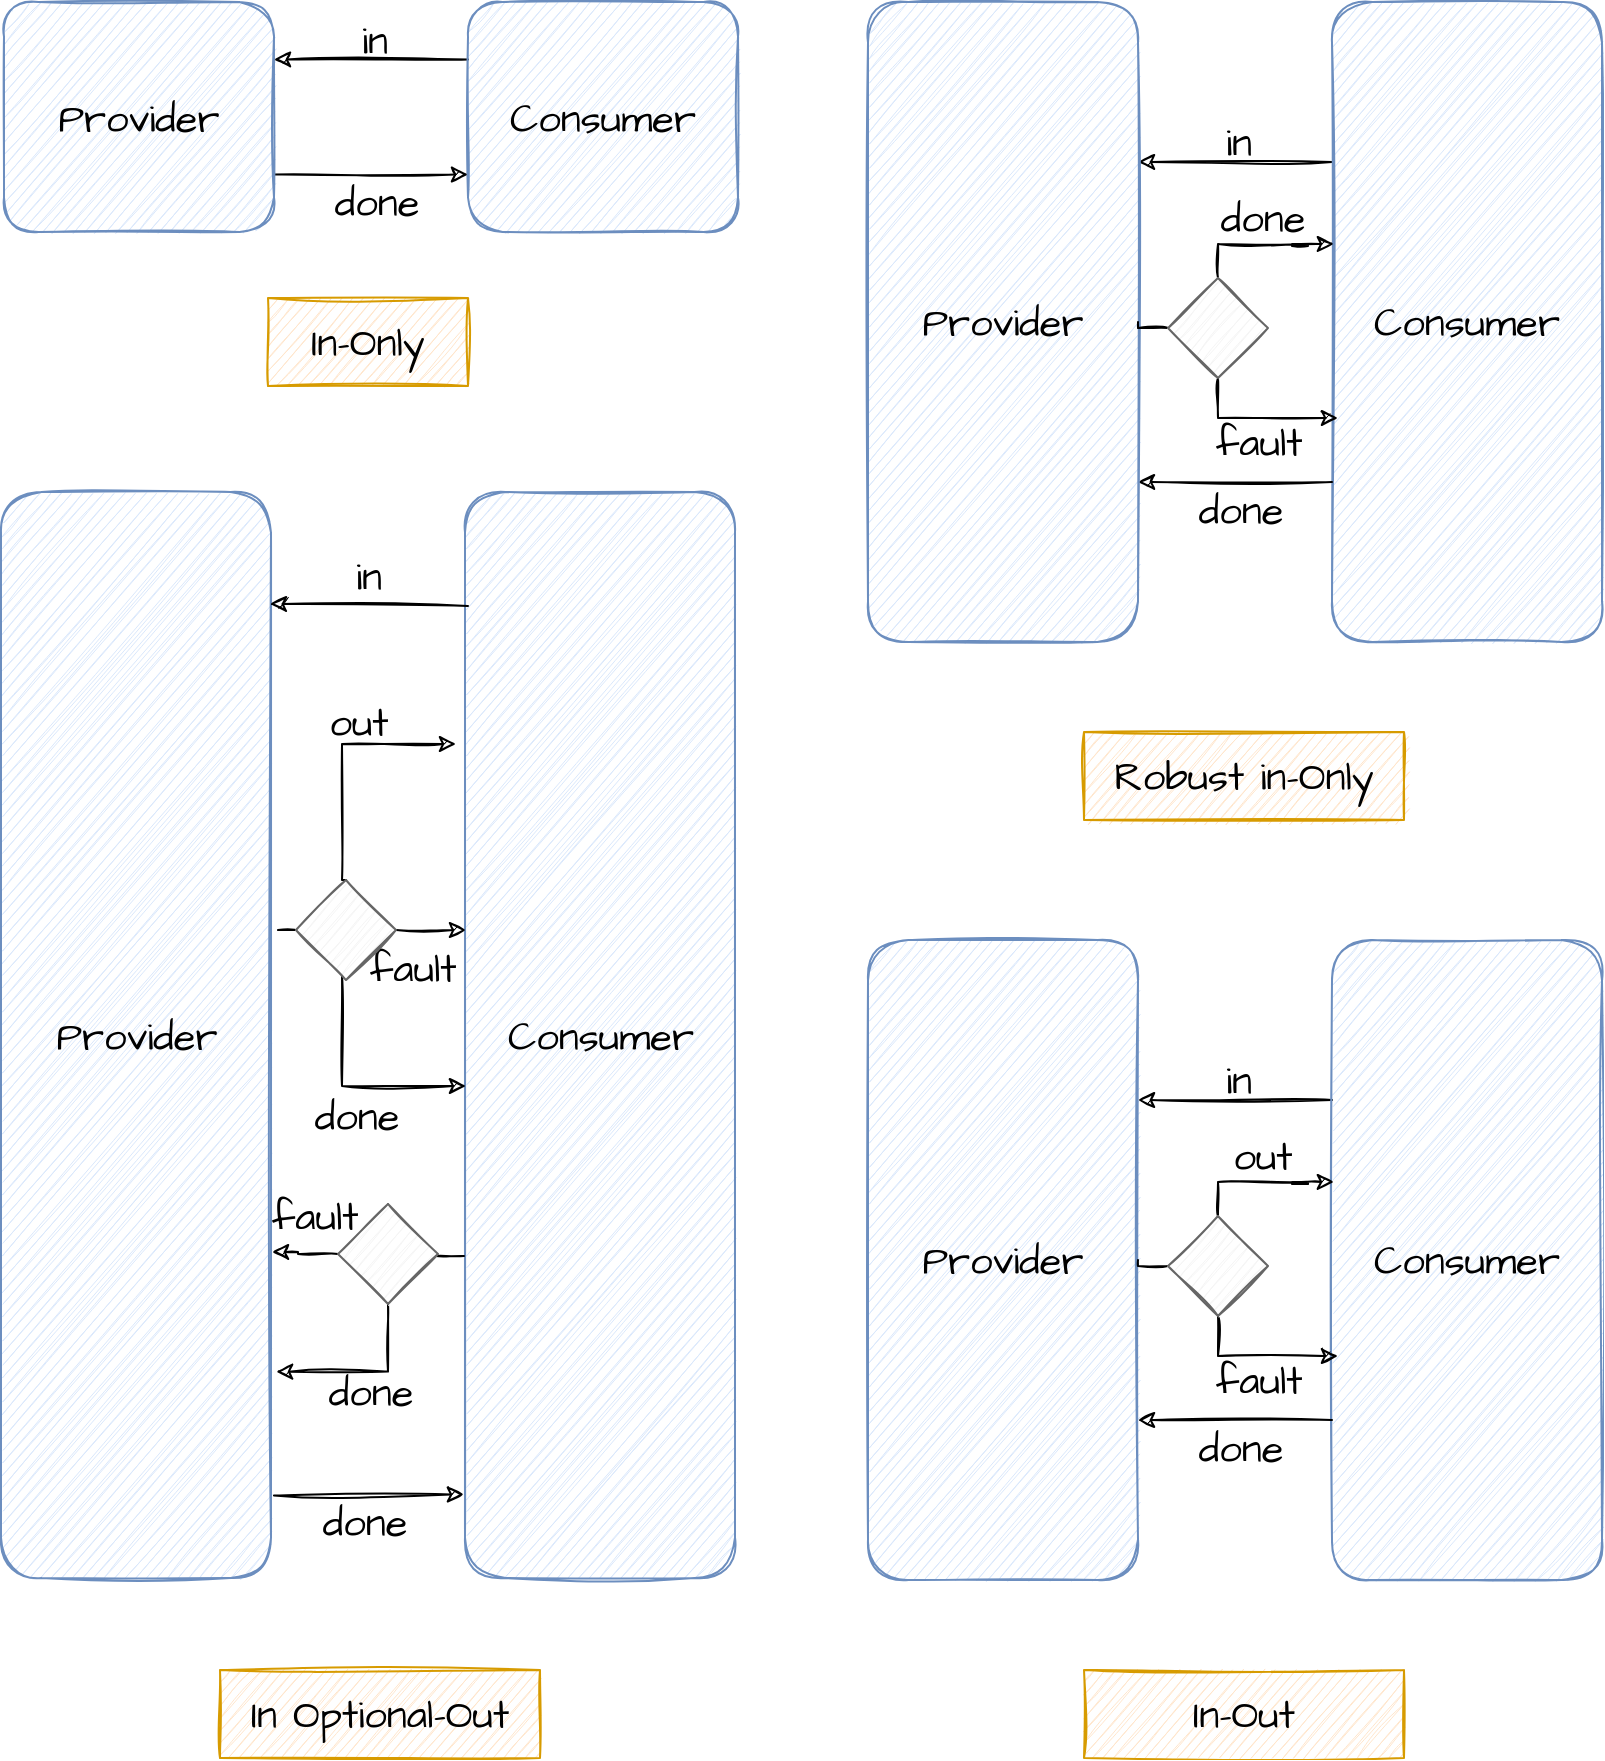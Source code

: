 <mxfile version="16.0.3" type="device"><diagram id="iR7kW6d5z7mH8W_eMVzF" name="Page-1"><mxGraphModel dx="1422" dy="745" grid="0" gridSize="10" guides="1" tooltips="1" connect="1" arrows="1" fold="1" page="1" pageScale="1" pageWidth="827" pageHeight="1169" math="0" shadow="0"><root><mxCell id="0"/><mxCell id="1" parent="0"/><mxCell id="VYV0EZTNo_HRVwqnredb-2" value="in" style="edgeStyle=orthogonalEdgeStyle;rounded=0;orthogonalLoop=1;jettySize=auto;html=1;exitX=0;exitY=0.25;exitDx=0;exitDy=0;entryX=1;entryY=0.25;entryDx=0;entryDy=0;sketch=1;labelBackgroundColor=none;fontSize=20;fontFamily=Architects Daughter;fontSource=https%3A%2F%2Ffonts.googleapis.com%2Fcss%3Ffamily%3DArchitects%2BDaughter;" edge="1" parent="1" source="LwVA78MGahFg6l0W7koL-2" target="VYV0EZTNo_HRVwqnredb-1"><mxGeometry x="-0.023" y="-10" relative="1" as="geometry"><mxPoint as="offset"/></mxGeometry></mxCell><mxCell id="LwVA78MGahFg6l0W7koL-2" value="Consumer" style="rounded=1;whiteSpace=wrap;html=1;sketch=1;hachureGap=4;fontFamily=Architects Daughter;fontSource=https%3A%2F%2Ffonts.googleapis.com%2Fcss%3Ffamily%3DArchitects%2BDaughter;fontSize=20;fillColor=#dae8fc;strokeColor=#6c8ebf;" parent="1" vertex="1"><mxGeometry x="245" y="55" width="135" height="115" as="geometry"/></mxCell><mxCell id="VYV0EZTNo_HRVwqnredb-3" value="done" style="edgeStyle=orthogonalEdgeStyle;rounded=0;orthogonalLoop=1;jettySize=auto;html=1;exitX=1;exitY=0.75;exitDx=0;exitDy=0;entryX=0;entryY=0.75;entryDx=0;entryDy=0;sketch=1;fontSize=20;fontFamily=Architects Daughter;fontSource=https%3A%2F%2Ffonts.googleapis.com%2Fcss%3Ffamily%3DArchitects%2BDaughter;labelBackgroundColor=none;" edge="1" parent="1" source="VYV0EZTNo_HRVwqnredb-1" target="LwVA78MGahFg6l0W7koL-2"><mxGeometry x="0.038" y="-14" relative="1" as="geometry"><mxPoint as="offset"/></mxGeometry></mxCell><mxCell id="VYV0EZTNo_HRVwqnredb-1" value="Provider" style="rounded=1;whiteSpace=wrap;html=1;sketch=1;hachureGap=4;fontFamily=Architects Daughter;fontSource=https%3A%2F%2Ffonts.googleapis.com%2Fcss%3Ffamily%3DArchitects%2BDaughter;fontSize=20;fillColor=#dae8fc;strokeColor=#6c8ebf;" vertex="1" parent="1"><mxGeometry x="13" y="55" width="135" height="115" as="geometry"/></mxCell><mxCell id="VYV0EZTNo_HRVwqnredb-4" value="In-Only" style="text;html=1;strokeColor=#d79b00;fillColor=#ffe6cc;align=center;verticalAlign=middle;whiteSpace=wrap;rounded=0;fontFamily=Architects Daughter;fontSource=https%3A%2F%2Ffonts.googleapis.com%2Fcss%3Ffamily%3DArchitects%2BDaughter;fontSize=20;sketch=1;" vertex="1" parent="1"><mxGeometry x="145" y="203" width="100" height="44" as="geometry"/></mxCell><mxCell id="VYV0EZTNo_HRVwqnredb-15" value="in" style="edgeStyle=orthogonalEdgeStyle;rounded=0;orthogonalLoop=1;jettySize=auto;html=1;exitX=0;exitY=0.25;exitDx=0;exitDy=0;entryX=1;entryY=0.25;entryDx=0;entryDy=0;sketch=1;labelBackgroundColor=none;fontSize=20;fontFamily=Architects Daughter;fontSource=https%3A%2F%2Ffonts.googleapis.com%2Fcss%3Ffamily%3DArchitects%2BDaughter;" edge="1" parent="1" source="VYV0EZTNo_HRVwqnredb-16" target="VYV0EZTNo_HRVwqnredb-18"><mxGeometry x="-0.023" y="-10" relative="1" as="geometry"><mxPoint as="offset"/></mxGeometry></mxCell><mxCell id="VYV0EZTNo_HRVwqnredb-16" value="Consumer" style="rounded=1;whiteSpace=wrap;html=1;sketch=1;hachureGap=4;fontFamily=Architects Daughter;fontSource=https%3A%2F%2Ffonts.googleapis.com%2Fcss%3Ffamily%3DArchitects%2BDaughter;fontSize=20;fillColor=#dae8fc;strokeColor=#6c8ebf;" vertex="1" parent="1"><mxGeometry x="677" y="55" width="135" height="320" as="geometry"/></mxCell><mxCell id="VYV0EZTNo_HRVwqnredb-17" value="done" style="edgeStyle=orthogonalEdgeStyle;rounded=0;orthogonalLoop=1;jettySize=auto;html=1;exitX=1;exitY=0.75;exitDx=0;exitDy=0;entryX=0;entryY=0.75;entryDx=0;entryDy=0;sketch=1;fontSize=20;fontFamily=Architects Daughter;fontSource=https%3A%2F%2Ffonts.googleapis.com%2Fcss%3Ffamily%3DArchitects%2BDaughter;endArrow=none;endFill=0;startArrow=classic;startFill=1;labelBackgroundColor=none;" edge="1" parent="1" source="VYV0EZTNo_HRVwqnredb-18" target="VYV0EZTNo_HRVwqnredb-16"><mxGeometry x="0.038" y="-14" relative="1" as="geometry"><mxPoint as="offset"/></mxGeometry></mxCell><mxCell id="VYV0EZTNo_HRVwqnredb-18" value="Provider" style="rounded=1;whiteSpace=wrap;html=1;sketch=1;hachureGap=4;fontFamily=Architects Daughter;fontSource=https%3A%2F%2Ffonts.googleapis.com%2Fcss%3Ffamily%3DArchitects%2BDaughter;fontSize=20;fillColor=#dae8fc;strokeColor=#6c8ebf;" vertex="1" parent="1"><mxGeometry x="445" y="55" width="135" height="320" as="geometry"/></mxCell><mxCell id="VYV0EZTNo_HRVwqnredb-19" value="Robust in-Only" style="text;html=1;strokeColor=#d79b00;fillColor=#ffe6cc;align=center;verticalAlign=middle;whiteSpace=wrap;rounded=0;fontFamily=Architects Daughter;fontSource=https%3A%2F%2Ffonts.googleapis.com%2Fcss%3Ffamily%3DArchitects%2BDaughter;fontSize=20;sketch=1;" vertex="1" parent="1"><mxGeometry x="553" y="420" width="160" height="44" as="geometry"/></mxCell><mxCell id="VYV0EZTNo_HRVwqnredb-21" value="done" style="edgeStyle=orthogonalEdgeStyle;rounded=0;sketch=1;orthogonalLoop=1;jettySize=auto;html=1;entryX=0.007;entryY=0.378;entryDx=0;entryDy=0;entryPerimeter=0;labelBackgroundColor=none;fontFamily=Architects Daughter;fontSource=https%3A%2F%2Ffonts.googleapis.com%2Fcss%3Ffamily%3DArchitects%2BDaughter;fontSize=20;" edge="1" parent="1" source="VYV0EZTNo_HRVwqnredb-20" target="VYV0EZTNo_HRVwqnredb-16"><mxGeometry x="-0.175" y="13" relative="1" as="geometry"><Array as="points"><mxPoint x="620" y="176"/><mxPoint x="665" y="176"/><mxPoint x="665" y="177"/><mxPoint x="657" y="177"/><mxPoint x="657" y="176"/></Array><mxPoint as="offset"/></mxGeometry></mxCell><mxCell id="VYV0EZTNo_HRVwqnredb-22" value="fault" style="edgeStyle=orthogonalEdgeStyle;rounded=0;sketch=1;orthogonalLoop=1;jettySize=auto;html=1;exitX=0.5;exitY=1;exitDx=0;exitDy=0;labelBackgroundColor=none;fontFamily=Architects Daughter;fontSource=https%3A%2F%2Ffonts.googleapis.com%2Fcss%3Ffamily%3DArchitects%2BDaughter;fontSize=20;" edge="1" parent="1" source="VYV0EZTNo_HRVwqnredb-20"><mxGeometry y="-12" relative="1" as="geometry"><mxPoint x="680" y="263" as="targetPoint"/><Array as="points"><mxPoint x="620" y="263"/></Array><mxPoint as="offset"/></mxGeometry></mxCell><mxCell id="VYV0EZTNo_HRVwqnredb-24" style="edgeStyle=orthogonalEdgeStyle;rounded=0;sketch=1;orthogonalLoop=1;jettySize=auto;html=1;exitX=0;exitY=0.5;exitDx=0;exitDy=0;entryX=1;entryY=0.5;entryDx=0;entryDy=0;labelBackgroundColor=none;fontFamily=Architects Daughter;fontSource=https%3A%2F%2Ffonts.googleapis.com%2Fcss%3Ffamily%3DArchitects%2BDaughter;fontSize=20;endArrow=none;endFill=0;" edge="1" parent="1" source="VYV0EZTNo_HRVwqnredb-20" target="VYV0EZTNo_HRVwqnredb-18"><mxGeometry relative="1" as="geometry"/></mxCell><mxCell id="VYV0EZTNo_HRVwqnredb-20" value="" style="rhombus;whiteSpace=wrap;html=1;sketch=1;fontFamily=Architects Daughter;fontSource=https%3A%2F%2Ffonts.googleapis.com%2Fcss%3Ffamily%3DArchitects%2BDaughter;fontSize=20;fillColor=#f5f5f5;fontColor=#333333;strokeColor=#666666;" vertex="1" parent="1"><mxGeometry x="595" y="193" width="50" height="50" as="geometry"/></mxCell><mxCell id="VYV0EZTNo_HRVwqnredb-26" value="Consumer" style="rounded=1;whiteSpace=wrap;html=1;sketch=1;hachureGap=4;fontFamily=Architects Daughter;fontSource=https%3A%2F%2Ffonts.googleapis.com%2Fcss%3Ffamily%3DArchitects%2BDaughter;fontSize=20;fillColor=#dae8fc;strokeColor=#6c8ebf;" vertex="1" parent="1"><mxGeometry x="243.5" y="300" width="135" height="543" as="geometry"/></mxCell><mxCell id="VYV0EZTNo_HRVwqnredb-28" value="Provider" style="rounded=1;whiteSpace=wrap;html=1;sketch=1;hachureGap=4;fontFamily=Architects Daughter;fontSource=https%3A%2F%2Ffonts.googleapis.com%2Fcss%3Ffamily%3DArchitects%2BDaughter;fontSize=20;fillColor=#dae8fc;strokeColor=#6c8ebf;" vertex="1" parent="1"><mxGeometry x="11.5" y="300" width="135" height="543" as="geometry"/></mxCell><mxCell id="VYV0EZTNo_HRVwqnredb-29" value="In Optional-Out" style="text;html=1;strokeColor=#d79b00;fillColor=#ffe6cc;align=center;verticalAlign=middle;whiteSpace=wrap;rounded=0;fontFamily=Architects Daughter;fontSource=https%3A%2F%2Ffonts.googleapis.com%2Fcss%3Ffamily%3DArchitects%2BDaughter;fontSize=20;sketch=1;" vertex="1" parent="1"><mxGeometry x="121" y="889" width="160" height="44" as="geometry"/></mxCell><mxCell id="VYV0EZTNo_HRVwqnredb-34" value="in" style="edgeStyle=orthogonalEdgeStyle;rounded=0;orthogonalLoop=1;jettySize=auto;html=1;exitX=0;exitY=0.25;exitDx=0;exitDy=0;entryX=1;entryY=0.25;entryDx=0;entryDy=0;sketch=1;labelBackgroundColor=none;fontSize=20;fontFamily=Architects Daughter;fontSource=https%3A%2F%2Ffonts.googleapis.com%2Fcss%3Ffamily%3DArchitects%2BDaughter;" edge="1" parent="1" source="VYV0EZTNo_HRVwqnredb-35" target="VYV0EZTNo_HRVwqnredb-37"><mxGeometry x="-0.023" y="-10" relative="1" as="geometry"><mxPoint as="offset"/></mxGeometry></mxCell><mxCell id="VYV0EZTNo_HRVwqnredb-35" value="Consumer" style="rounded=1;whiteSpace=wrap;html=1;sketch=1;hachureGap=4;fontFamily=Architects Daughter;fontSource=https%3A%2F%2Ffonts.googleapis.com%2Fcss%3Ffamily%3DArchitects%2BDaughter;fontSize=20;fillColor=#dae8fc;strokeColor=#6c8ebf;" vertex="1" parent="1"><mxGeometry x="677" y="524" width="135" height="320" as="geometry"/></mxCell><mxCell id="VYV0EZTNo_HRVwqnredb-36" value="done" style="edgeStyle=orthogonalEdgeStyle;rounded=0;orthogonalLoop=1;jettySize=auto;html=1;exitX=1;exitY=0.75;exitDx=0;exitDy=0;entryX=0;entryY=0.75;entryDx=0;entryDy=0;sketch=1;fontSize=20;fontFamily=Architects Daughter;fontSource=https%3A%2F%2Ffonts.googleapis.com%2Fcss%3Ffamily%3DArchitects%2BDaughter;endArrow=none;endFill=0;startArrow=classic;startFill=1;labelBackgroundColor=none;" edge="1" parent="1" source="VYV0EZTNo_HRVwqnredb-37" target="VYV0EZTNo_HRVwqnredb-35"><mxGeometry x="0.038" y="-14" relative="1" as="geometry"><mxPoint as="offset"/></mxGeometry></mxCell><mxCell id="VYV0EZTNo_HRVwqnredb-37" value="Provider" style="rounded=1;whiteSpace=wrap;html=1;sketch=1;hachureGap=4;fontFamily=Architects Daughter;fontSource=https%3A%2F%2Ffonts.googleapis.com%2Fcss%3Ffamily%3DArchitects%2BDaughter;fontSize=20;fillColor=#dae8fc;strokeColor=#6c8ebf;" vertex="1" parent="1"><mxGeometry x="445" y="524" width="135" height="320" as="geometry"/></mxCell><mxCell id="VYV0EZTNo_HRVwqnredb-38" value="In-Out" style="text;html=1;strokeColor=#d79b00;fillColor=#ffe6cc;align=center;verticalAlign=middle;whiteSpace=wrap;rounded=0;fontFamily=Architects Daughter;fontSource=https%3A%2F%2Ffonts.googleapis.com%2Fcss%3Ffamily%3DArchitects%2BDaughter;fontSize=20;sketch=1;" vertex="1" parent="1"><mxGeometry x="553" y="889" width="160" height="44" as="geometry"/></mxCell><mxCell id="VYV0EZTNo_HRVwqnredb-39" value="out" style="edgeStyle=orthogonalEdgeStyle;rounded=0;sketch=1;orthogonalLoop=1;jettySize=auto;html=1;entryX=0.007;entryY=0.378;entryDx=0;entryDy=0;entryPerimeter=0;labelBackgroundColor=none;fontFamily=Architects Daughter;fontSource=https%3A%2F%2Ffonts.googleapis.com%2Fcss%3Ffamily%3DArchitects%2BDaughter;fontSize=20;" edge="1" parent="1" source="VYV0EZTNo_HRVwqnredb-42" target="VYV0EZTNo_HRVwqnredb-35"><mxGeometry x="-0.175" y="13" relative="1" as="geometry"><Array as="points"><mxPoint x="620" y="645"/><mxPoint x="665" y="645"/><mxPoint x="665" y="646"/><mxPoint x="657" y="646"/><mxPoint x="657" y="645"/></Array><mxPoint as="offset"/></mxGeometry></mxCell><mxCell id="VYV0EZTNo_HRVwqnredb-40" value="fault" style="edgeStyle=orthogonalEdgeStyle;rounded=0;sketch=1;orthogonalLoop=1;jettySize=auto;html=1;exitX=0.5;exitY=1;exitDx=0;exitDy=0;labelBackgroundColor=none;fontFamily=Architects Daughter;fontSource=https%3A%2F%2Ffonts.googleapis.com%2Fcss%3Ffamily%3DArchitects%2BDaughter;fontSize=20;" edge="1" parent="1" source="VYV0EZTNo_HRVwqnredb-42"><mxGeometry y="-12" relative="1" as="geometry"><mxPoint x="680" y="732" as="targetPoint"/><Array as="points"><mxPoint x="620" y="732"/></Array><mxPoint as="offset"/></mxGeometry></mxCell><mxCell id="VYV0EZTNo_HRVwqnredb-41" style="edgeStyle=orthogonalEdgeStyle;rounded=0;sketch=1;orthogonalLoop=1;jettySize=auto;html=1;exitX=0;exitY=0.5;exitDx=0;exitDy=0;entryX=1;entryY=0.5;entryDx=0;entryDy=0;labelBackgroundColor=none;fontFamily=Architects Daughter;fontSource=https%3A%2F%2Ffonts.googleapis.com%2Fcss%3Ffamily%3DArchitects%2BDaughter;fontSize=20;endArrow=none;endFill=0;" edge="1" parent="1" source="VYV0EZTNo_HRVwqnredb-42" target="VYV0EZTNo_HRVwqnredb-37"><mxGeometry relative="1" as="geometry"/></mxCell><mxCell id="VYV0EZTNo_HRVwqnredb-42" value="" style="rhombus;whiteSpace=wrap;html=1;sketch=1;fontFamily=Architects Daughter;fontSource=https%3A%2F%2Ffonts.googleapis.com%2Fcss%3Ffamily%3DArchitects%2BDaughter;fontSize=20;fillColor=#f5f5f5;fontColor=#333333;strokeColor=#666666;" vertex="1" parent="1"><mxGeometry x="595" y="662" width="50" height="50" as="geometry"/></mxCell><mxCell id="VYV0EZTNo_HRVwqnredb-45" value="fault" style="edgeStyle=orthogonalEdgeStyle;rounded=0;sketch=1;orthogonalLoop=1;jettySize=auto;html=1;exitX=1;exitY=0.5;exitDx=0;exitDy=0;labelBackgroundColor=none;fontFamily=Architects Daughter;fontSource=https%3A%2F%2Ffonts.googleapis.com%2Fcss%3Ffamily%3DArchitects%2BDaughter;fontSize=20;startArrow=none;startFill=0;endArrow=classic;endFill=1;" edge="1" parent="1" source="VYV0EZTNo_HRVwqnredb-43"><mxGeometry x="-0.543" y="-19" relative="1" as="geometry"><mxPoint x="244" y="519" as="targetPoint"/><mxPoint as="offset"/></mxGeometry></mxCell><mxCell id="VYV0EZTNo_HRVwqnredb-46" value="out" style="edgeStyle=orthogonalEdgeStyle;rounded=0;sketch=1;orthogonalLoop=1;jettySize=auto;html=1;exitX=0.5;exitY=0;exitDx=0;exitDy=0;labelBackgroundColor=none;fontFamily=Architects Daughter;fontSource=https%3A%2F%2Ffonts.googleapis.com%2Fcss%3Ffamily%3DArchitects%2BDaughter;fontSize=20;startArrow=none;startFill=0;endArrow=classic;endFill=1;" edge="1" parent="1" source="VYV0EZTNo_HRVwqnredb-43"><mxGeometry x="0.228" y="11" relative="1" as="geometry"><mxPoint x="239" y="426" as="targetPoint"/><Array as="points"><mxPoint x="182" y="494"/><mxPoint x="182" y="426"/></Array><mxPoint as="offset"/></mxGeometry></mxCell><mxCell id="VYV0EZTNo_HRVwqnredb-47" value="done" style="edgeStyle=orthogonalEdgeStyle;rounded=0;sketch=1;orthogonalLoop=1;jettySize=auto;html=1;labelBackgroundColor=none;fontFamily=Architects Daughter;fontSource=https%3A%2F%2Ffonts.googleapis.com%2Fcss%3Ffamily%3DArchitects%2BDaughter;fontSize=20;startArrow=none;startFill=0;endArrow=classic;endFill=1;" edge="1" parent="1" source="VYV0EZTNo_HRVwqnredb-43"><mxGeometry x="0.06" y="-15" relative="1" as="geometry"><mxPoint x="244" y="597" as="targetPoint"/><Array as="points"><mxPoint x="182" y="597"/><mxPoint x="244" y="597"/></Array><mxPoint as="offset"/></mxGeometry></mxCell><mxCell id="VYV0EZTNo_HRVwqnredb-57" style="edgeStyle=orthogonalEdgeStyle;rounded=0;sketch=1;orthogonalLoop=1;jettySize=auto;html=1;exitX=0;exitY=0.5;exitDx=0;exitDy=0;labelBackgroundColor=none;fontFamily=Architects Daughter;fontSource=https%3A%2F%2Ffonts.googleapis.com%2Fcss%3Ffamily%3DArchitects%2BDaughter;fontSize=20;startArrow=none;startFill=0;endArrow=none;endFill=0;" edge="1" parent="1" source="VYV0EZTNo_HRVwqnredb-43"><mxGeometry relative="1" as="geometry"><mxPoint x="150" y="519" as="targetPoint"/></mxGeometry></mxCell><mxCell id="VYV0EZTNo_HRVwqnredb-43" value="" style="rhombus;whiteSpace=wrap;html=1;sketch=1;fontFamily=Architects Daughter;fontSource=https%3A%2F%2Ffonts.googleapis.com%2Fcss%3Ffamily%3DArchitects%2BDaughter;fontSize=20;fillColor=#f5f5f5;fontColor=#333333;strokeColor=#666666;" vertex="1" parent="1"><mxGeometry x="159" y="494" width="50" height="50" as="geometry"/></mxCell><mxCell id="VYV0EZTNo_HRVwqnredb-51" value="done" style="edgeStyle=orthogonalEdgeStyle;rounded=0;sketch=1;orthogonalLoop=1;jettySize=auto;html=1;exitX=0.5;exitY=1;exitDx=0;exitDy=0;entryX=1.019;entryY=0.81;entryDx=0;entryDy=0;entryPerimeter=0;labelBackgroundColor=none;fontFamily=Architects Daughter;fontSource=https%3A%2F%2Ffonts.googleapis.com%2Fcss%3Ffamily%3DArchitects%2BDaughter;fontSize=20;startArrow=none;startFill=0;endArrow=classic;endFill=1;" edge="1" parent="1" source="VYV0EZTNo_HRVwqnredb-48" target="VYV0EZTNo_HRVwqnredb-28"><mxGeometry x="-0.046" y="10" relative="1" as="geometry"><Array as="points"><mxPoint x="205" y="740"/></Array><mxPoint as="offset"/></mxGeometry></mxCell><mxCell id="VYV0EZTNo_HRVwqnredb-53" value="fault" style="edgeStyle=orthogonalEdgeStyle;rounded=0;sketch=1;orthogonalLoop=1;jettySize=auto;html=1;labelBackgroundColor=none;fontFamily=Architects Daughter;fontSource=https%3A%2F%2Ffonts.googleapis.com%2Fcss%3Ffamily%3DArchitects%2BDaughter;fontSize=20;startArrow=none;startFill=0;endArrow=classic;endFill=1;" edge="1" parent="1" source="VYV0EZTNo_HRVwqnredb-48"><mxGeometry x="-0.294" y="-19" relative="1" as="geometry"><mxPoint x="147" y="680" as="targetPoint"/><Array as="points"><mxPoint x="160" y="681"/><mxPoint x="160" y="680"/></Array><mxPoint as="offset"/></mxGeometry></mxCell><mxCell id="VYV0EZTNo_HRVwqnredb-55" style="edgeStyle=orthogonalEdgeStyle;rounded=0;sketch=1;orthogonalLoop=1;jettySize=auto;html=1;entryX=-0.004;entryY=0.703;entryDx=0;entryDy=0;entryPerimeter=0;labelBackgroundColor=none;fontFamily=Architects Daughter;fontSource=https%3A%2F%2Ffonts.googleapis.com%2Fcss%3Ffamily%3DArchitects%2BDaughter;fontSize=20;startArrow=none;startFill=0;endArrow=none;endFill=0;" edge="1" parent="1" source="VYV0EZTNo_HRVwqnredb-48" target="VYV0EZTNo_HRVwqnredb-26"><mxGeometry relative="1" as="geometry"><Array as="points"><mxPoint x="243" y="682"/><mxPoint x="243" y="682"/></Array></mxGeometry></mxCell><mxCell id="VYV0EZTNo_HRVwqnredb-48" value="" style="rhombus;whiteSpace=wrap;html=1;sketch=1;fontFamily=Architects Daughter;fontSource=https%3A%2F%2Ffonts.googleapis.com%2Fcss%3Ffamily%3DArchitects%2BDaughter;fontSize=20;fillColor=#f5f5f5;fontColor=#333333;strokeColor=#666666;" vertex="1" parent="1"><mxGeometry x="180" y="656" width="50" height="50" as="geometry"/></mxCell><mxCell id="VYV0EZTNo_HRVwqnredb-56" value="in" style="endArrow=classic;html=1;rounded=0;labelBackgroundColor=none;sketch=1;fontFamily=Architects Daughter;fontSource=https%3A%2F%2Ffonts.googleapis.com%2Fcss%3Ffamily%3DArchitects%2BDaughter;fontSize=20;entryX=0.996;entryY=0.103;entryDx=0;entryDy=0;entryPerimeter=0;exitX=0.011;exitY=0.105;exitDx=0;exitDy=0;exitPerimeter=0;" edge="1" parent="1" source="VYV0EZTNo_HRVwqnredb-26" target="VYV0EZTNo_HRVwqnredb-28"><mxGeometry x="0.013" y="-14" width="50" height="50" relative="1" as="geometry"><mxPoint x="164" y="409" as="sourcePoint"/><mxPoint x="214" y="359" as="targetPoint"/><mxPoint as="offset"/></mxGeometry></mxCell><mxCell id="VYV0EZTNo_HRVwqnredb-58" value="done" style="endArrow=classic;html=1;rounded=0;labelBackgroundColor=none;sketch=1;fontFamily=Architects Daughter;fontSource=https%3A%2F%2Ffonts.googleapis.com%2Fcss%3Ffamily%3DArchitects%2BDaughter;fontSize=20;entryX=-0.004;entryY=0.923;entryDx=0;entryDy=0;entryPerimeter=0;exitX=1.011;exitY=0.924;exitDx=0;exitDy=0;exitPerimeter=0;" edge="1" parent="1" source="VYV0EZTNo_HRVwqnredb-28" target="VYV0EZTNo_HRVwqnredb-26"><mxGeometry x="-0.054" y="-14" width="50" height="50" relative="1" as="geometry"><mxPoint x="159" y="838" as="sourcePoint"/><mxPoint x="209" y="788" as="targetPoint"/><mxPoint as="offset"/></mxGeometry></mxCell></root></mxGraphModel></diagram></mxfile>